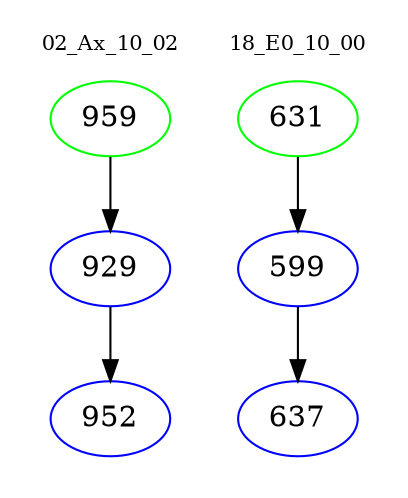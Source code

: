 digraph{
subgraph cluster_0 {
color = white
label = "02_Ax_10_02";
fontsize=10;
T0_959 [label="959", color="green"]
T0_959 -> T0_929 [color="black"]
T0_929 [label="929", color="blue"]
T0_929 -> T0_952 [color="black"]
T0_952 [label="952", color="blue"]
}
subgraph cluster_1 {
color = white
label = "18_E0_10_00";
fontsize=10;
T1_631 [label="631", color="green"]
T1_631 -> T1_599 [color="black"]
T1_599 [label="599", color="blue"]
T1_599 -> T1_637 [color="black"]
T1_637 [label="637", color="blue"]
}
}
